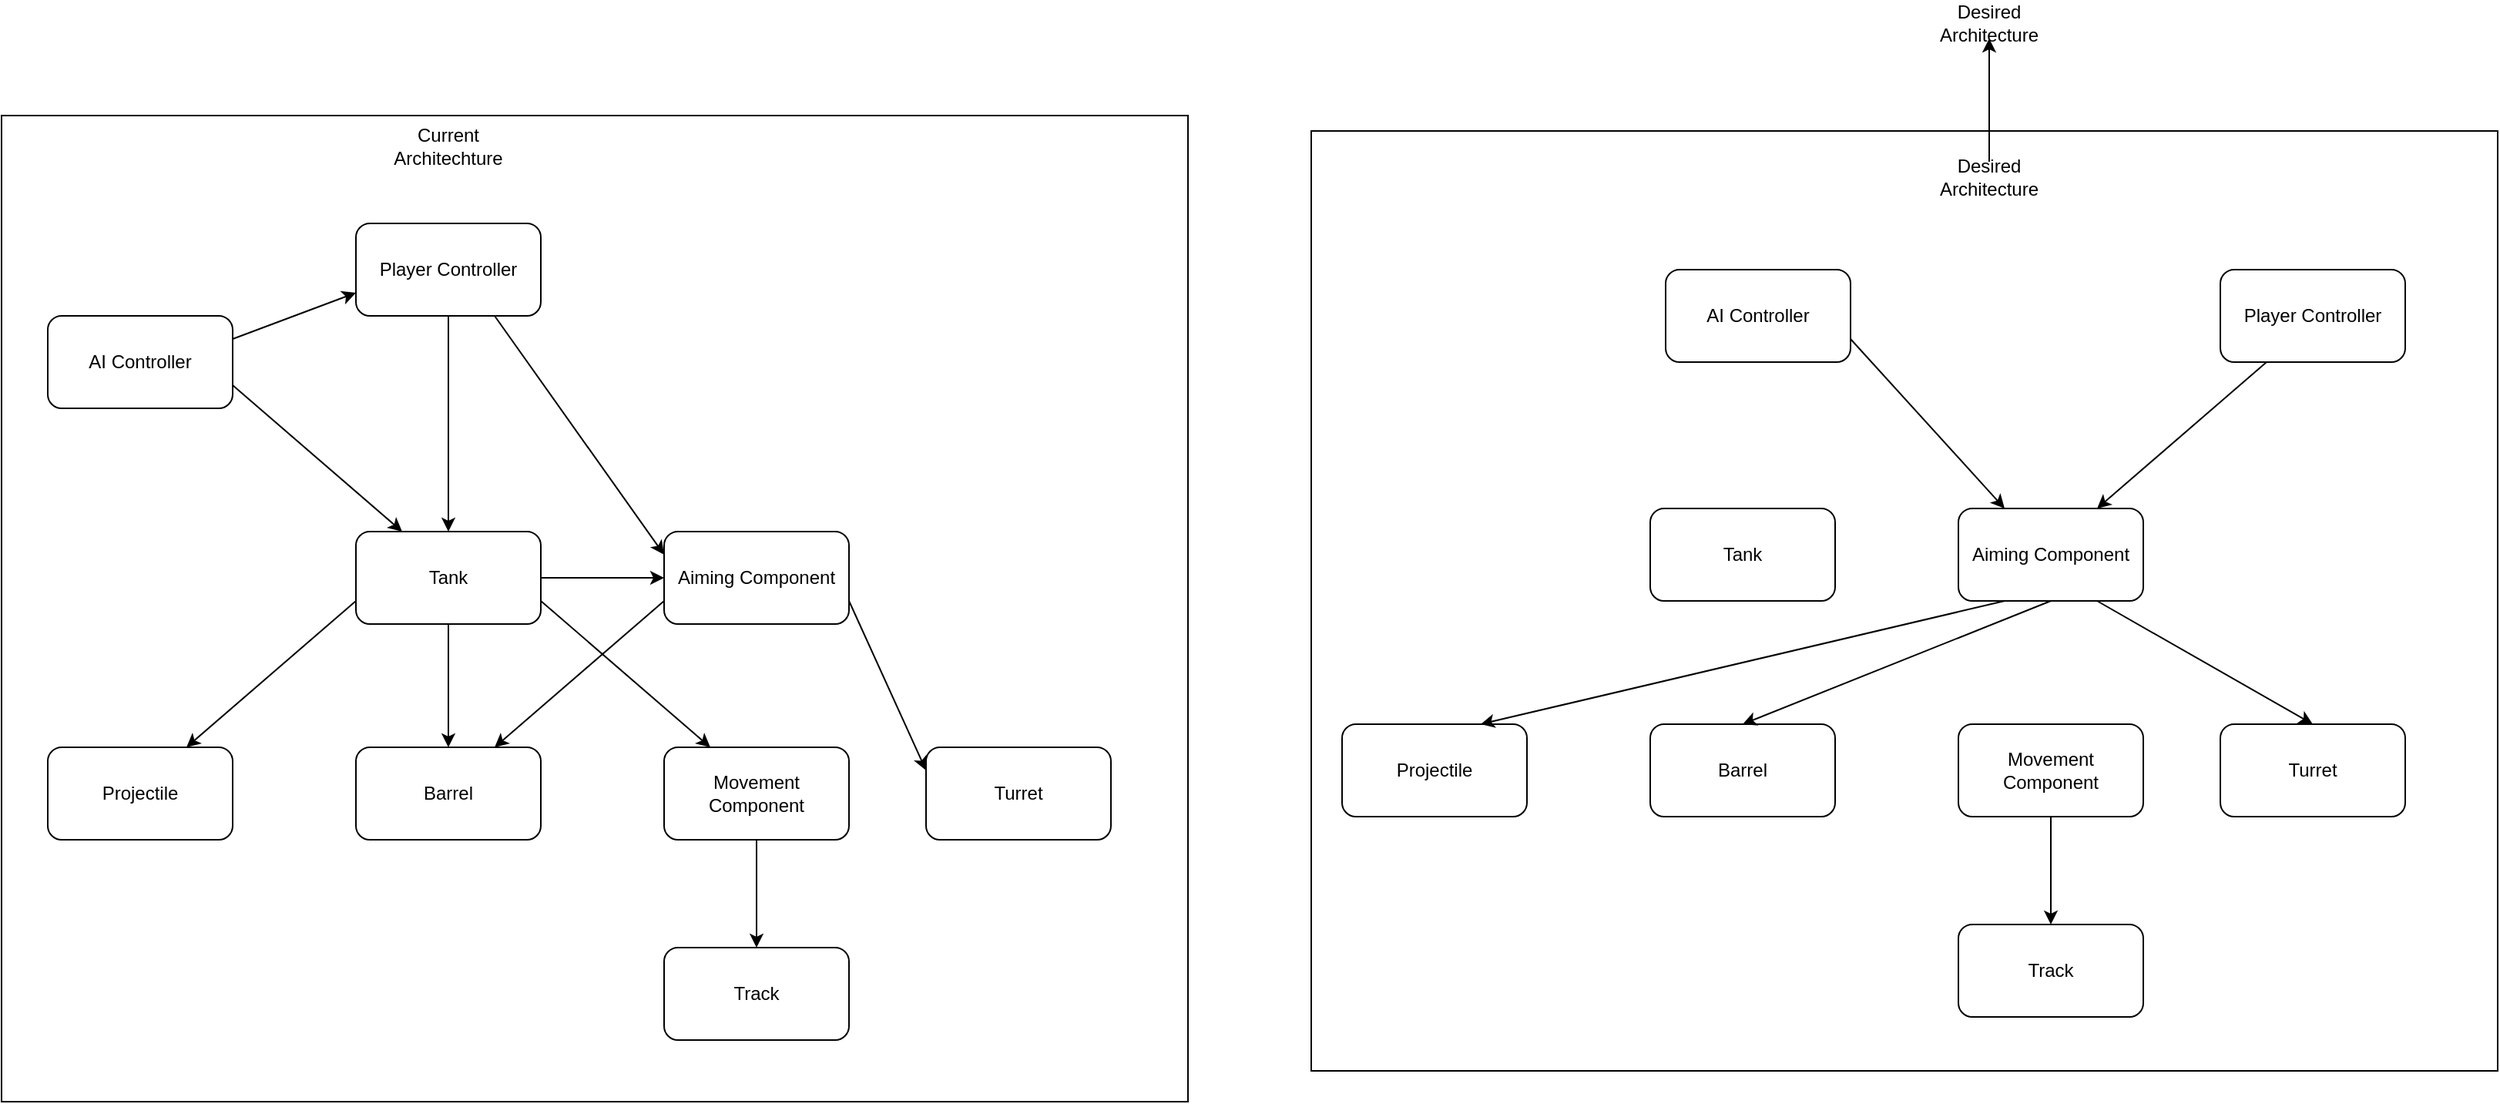 <mxfile version="10.9.5" type="device"><diagram id="6JbMuInl7isHCElu3Mpj" name="Page-1"><mxGraphModel dx="1460" dy="1946" grid="1" gridSize="10" guides="1" tooltips="1" connect="1" arrows="1" fold="1" page="1" pageScale="1" pageWidth="850" pageHeight="1100" math="0" shadow="0"><root><mxCell id="0"/><mxCell id="1" parent="0"/><mxCell id="83u9fbduWZB08BI9yy1j-18" value="" style="rounded=0;whiteSpace=wrap;html=1;" vertex="1" parent="1"><mxGeometry x="860" y="20" width="770" height="610" as="geometry"/></mxCell><mxCell id="83u9fbduWZB08BI9yy1j-2" value="" style="rounded=0;whiteSpace=wrap;html=1;" vertex="1" parent="1"><mxGeometry x="10" y="10" width="770" height="640" as="geometry"/></mxCell><mxCell id="vWf9A_dXBWj_63q4PX_x-16" value="" style="edgeStyle=orthogonalEdgeStyle;rounded=0;orthogonalLoop=1;jettySize=auto;html=1;" parent="1" source="vWf9A_dXBWj_63q4PX_x-1" target="vWf9A_dXBWj_63q4PX_x-2" edge="1"><mxGeometry relative="1" as="geometry"/></mxCell><mxCell id="vWf9A_dXBWj_63q4PX_x-1" value="Tank" style="rounded=1;whiteSpace=wrap;html=1;" parent="1" vertex="1"><mxGeometry x="240" y="280" width="120" height="60" as="geometry"/></mxCell><mxCell id="vWf9A_dXBWj_63q4PX_x-8" value="AI Controller" style="rounded=1;whiteSpace=wrap;html=1;" parent="1" vertex="1"><mxGeometry x="40" y="140" width="120" height="60" as="geometry"/></mxCell><mxCell id="vWf9A_dXBWj_63q4PX_x-6" value="Projectile" style="rounded=1;whiteSpace=wrap;html=1;" parent="1" vertex="1"><mxGeometry x="40" y="420" width="120" height="60" as="geometry"/></mxCell><mxCell id="vWf9A_dXBWj_63q4PX_x-4" value="Barrel" style="rounded=1;whiteSpace=wrap;html=1;" parent="1" vertex="1"><mxGeometry x="240" y="420" width="120" height="60" as="geometry"/></mxCell><mxCell id="vWf9A_dXBWj_63q4PX_x-2" value="Aiming Component" style="rounded=1;whiteSpace=wrap;html=1;" parent="1" vertex="1"><mxGeometry x="440" y="280" width="120" height="60" as="geometry"/></mxCell><mxCell id="vWf9A_dXBWj_63q4PX_x-26" value="" style="edgeStyle=orthogonalEdgeStyle;rounded=0;orthogonalLoop=1;jettySize=auto;html=1;" parent="1" source="vWf9A_dXBWj_63q4PX_x-10" target="vWf9A_dXBWj_63q4PX_x-25" edge="1"><mxGeometry relative="1" as="geometry"/></mxCell><mxCell id="vWf9A_dXBWj_63q4PX_x-10" value="Movement Component" style="rounded=1;whiteSpace=wrap;html=1;" parent="1" vertex="1"><mxGeometry x="440" y="420" width="120" height="60" as="geometry"/></mxCell><mxCell id="vWf9A_dXBWj_63q4PX_x-13" value="" style="endArrow=classic;html=1;entryX=0.75;entryY=0;entryDx=0;entryDy=0;exitX=0;exitY=0.75;exitDx=0;exitDy=0;" parent="1" source="vWf9A_dXBWj_63q4PX_x-1" target="vWf9A_dXBWj_63q4PX_x-6" edge="1"><mxGeometry width="50" height="50" relative="1" as="geometry"><mxPoint x="140" y="310" as="sourcePoint"/><mxPoint x="220" y="350" as="targetPoint"/></mxGeometry></mxCell><mxCell id="vWf9A_dXBWj_63q4PX_x-14" value="" style="endArrow=classic;html=1;exitX=0.5;exitY=1;exitDx=0;exitDy=0;entryX=0.5;entryY=0;entryDx=0;entryDy=0;" parent="1" source="vWf9A_dXBWj_63q4PX_x-1" target="vWf9A_dXBWj_63q4PX_x-4" edge="1"><mxGeometry width="50" height="50" relative="1" as="geometry"><mxPoint x="260" y="400" as="sourcePoint"/><mxPoint x="310" y="350" as="targetPoint"/></mxGeometry></mxCell><mxCell id="vWf9A_dXBWj_63q4PX_x-15" value="" style="endArrow=classic;html=1;exitX=1;exitY=0.75;exitDx=0;exitDy=0;entryX=0.25;entryY=0;entryDx=0;entryDy=0;" parent="1" source="vWf9A_dXBWj_63q4PX_x-1" target="vWf9A_dXBWj_63q4PX_x-10" edge="1"><mxGeometry width="50" height="50" relative="1" as="geometry"><mxPoint x="370" y="400" as="sourcePoint"/><mxPoint x="420" y="350" as="targetPoint"/></mxGeometry></mxCell><mxCell id="vWf9A_dXBWj_63q4PX_x-17" value="" style="endArrow=classic;html=1;entryX=0.25;entryY=0;entryDx=0;entryDy=0;exitX=1;exitY=0.75;exitDx=0;exitDy=0;" parent="1" source="vWf9A_dXBWj_63q4PX_x-8" target="vWf9A_dXBWj_63q4PX_x-1" edge="1"><mxGeometry width="50" height="50" relative="1" as="geometry"><mxPoint x="150" y="240" as="sourcePoint"/><mxPoint x="280" y="170" as="targetPoint"/></mxGeometry></mxCell><mxCell id="vWf9A_dXBWj_63q4PX_x-20" style="edgeStyle=orthogonalEdgeStyle;rounded=0;orthogonalLoop=1;jettySize=auto;html=1;exitX=0.5;exitY=1;exitDx=0;exitDy=0;entryX=0.5;entryY=0;entryDx=0;entryDy=0;" parent="1" source="vWf9A_dXBWj_63q4PX_x-18" target="vWf9A_dXBWj_63q4PX_x-1" edge="1"><mxGeometry relative="1" as="geometry"/></mxCell><mxCell id="vWf9A_dXBWj_63q4PX_x-18" value="Player Controller" style="rounded=1;whiteSpace=wrap;html=1;" parent="1" vertex="1"><mxGeometry x="240" y="80" width="120" height="60" as="geometry"/></mxCell><mxCell id="vWf9A_dXBWj_63q4PX_x-19" value="" style="endArrow=classic;html=1;exitX=1;exitY=0.25;exitDx=0;exitDy=0;entryX=0;entryY=0.75;entryDx=0;entryDy=0;" parent="1" source="vWf9A_dXBWj_63q4PX_x-8" target="vWf9A_dXBWj_63q4PX_x-18" edge="1"><mxGeometry width="50" height="50" relative="1" as="geometry"><mxPoint x="170" y="140" as="sourcePoint"/><mxPoint x="220" y="90" as="targetPoint"/></mxGeometry></mxCell><mxCell id="vWf9A_dXBWj_63q4PX_x-21" value="" style="endArrow=classic;html=1;exitX=0.75;exitY=1;exitDx=0;exitDy=0;entryX=0;entryY=0.25;entryDx=0;entryDy=0;" parent="1" source="vWf9A_dXBWj_63q4PX_x-18" target="vWf9A_dXBWj_63q4PX_x-2" edge="1"><mxGeometry width="50" height="50" relative="1" as="geometry"><mxPoint x="350" y="190" as="sourcePoint"/><mxPoint x="400" y="140" as="targetPoint"/></mxGeometry></mxCell><mxCell id="vWf9A_dXBWj_63q4PX_x-22" value="" style="endArrow=classic;html=1;exitX=0;exitY=0.75;exitDx=0;exitDy=0;entryX=0.75;entryY=0;entryDx=0;entryDy=0;" parent="1" source="vWf9A_dXBWj_63q4PX_x-2" target="vWf9A_dXBWj_63q4PX_x-4" edge="1"><mxGeometry width="50" height="50" relative="1" as="geometry"><mxPoint x="420" y="410" as="sourcePoint"/><mxPoint x="470" y="360" as="targetPoint"/></mxGeometry></mxCell><mxCell id="vWf9A_dXBWj_63q4PX_x-23" value="Turret" style="rounded=1;whiteSpace=wrap;html=1;" parent="1" vertex="1"><mxGeometry x="610" y="420" width="120" height="60" as="geometry"/></mxCell><mxCell id="vWf9A_dXBWj_63q4PX_x-24" value="" style="endArrow=classic;html=1;exitX=1;exitY=0.75;exitDx=0;exitDy=0;entryX=0;entryY=0.25;entryDx=0;entryDy=0;" parent="1" source="vWf9A_dXBWj_63q4PX_x-2" target="vWf9A_dXBWj_63q4PX_x-23" edge="1"><mxGeometry width="50" height="50" relative="1" as="geometry"><mxPoint x="630" y="290" as="sourcePoint"/><mxPoint x="680" y="240" as="targetPoint"/></mxGeometry></mxCell><mxCell id="vWf9A_dXBWj_63q4PX_x-25" value="Track" style="rounded=1;whiteSpace=wrap;html=1;" parent="1" vertex="1"><mxGeometry x="440" y="550" width="120" height="60" as="geometry"/></mxCell><mxCell id="83u9fbduWZB08BI9yy1j-1" value="Current Architechture" style="text;html=1;strokeColor=none;fillColor=none;align=center;verticalAlign=middle;whiteSpace=wrap;rounded=0;" vertex="1" parent="1"><mxGeometry x="280" y="20" width="40" height="20" as="geometry"/></mxCell><mxCell id="83u9fbduWZB08BI9yy1j-3" value="Tank" style="rounded=1;whiteSpace=wrap;html=1;" vertex="1" parent="1"><mxGeometry x="1080" y="265" width="120" height="60" as="geometry"/></mxCell><mxCell id="83u9fbduWZB08BI9yy1j-4" value="AI Controller" style="rounded=1;whiteSpace=wrap;html=1;" vertex="1" parent="1"><mxGeometry x="1090" y="110" width="120" height="60" as="geometry"/></mxCell><mxCell id="83u9fbduWZB08BI9yy1j-5" value="Projectile" style="rounded=1;whiteSpace=wrap;html=1;" vertex="1" parent="1"><mxGeometry x="880" y="405" width="120" height="60" as="geometry"/></mxCell><mxCell id="83u9fbduWZB08BI9yy1j-6" value="Barrel" style="rounded=1;whiteSpace=wrap;html=1;" vertex="1" parent="1"><mxGeometry x="1080" y="405" width="120" height="60" as="geometry"/></mxCell><mxCell id="83u9fbduWZB08BI9yy1j-7" value="Aiming Component" style="rounded=1;whiteSpace=wrap;html=1;" vertex="1" parent="1"><mxGeometry x="1280" y="265" width="120" height="60" as="geometry"/></mxCell><mxCell id="83u9fbduWZB08BI9yy1j-17" value="" style="edgeStyle=orthogonalEdgeStyle;rounded=0;orthogonalLoop=1;jettySize=auto;html=1;" edge="1" parent="1" source="83u9fbduWZB08BI9yy1j-8" target="83u9fbduWZB08BI9yy1j-11"><mxGeometry relative="1" as="geometry"/></mxCell><mxCell id="83u9fbduWZB08BI9yy1j-8" value="Movement Component" style="rounded=1;whiteSpace=wrap;html=1;" vertex="1" parent="1"><mxGeometry x="1280" y="405" width="120" height="60" as="geometry"/></mxCell><mxCell id="83u9fbduWZB08BI9yy1j-9" value="Player Controller" style="rounded=1;whiteSpace=wrap;html=1;" vertex="1" parent="1"><mxGeometry x="1450" y="110" width="120" height="60" as="geometry"/></mxCell><mxCell id="83u9fbduWZB08BI9yy1j-10" value="Turret" style="rounded=1;whiteSpace=wrap;html=1;" vertex="1" parent="1"><mxGeometry x="1450" y="405" width="120" height="60" as="geometry"/></mxCell><mxCell id="83u9fbduWZB08BI9yy1j-11" value="Track" style="rounded=1;whiteSpace=wrap;html=1;" vertex="1" parent="1"><mxGeometry x="1280" y="535" width="120" height="60" as="geometry"/></mxCell><mxCell id="83u9fbduWZB08BI9yy1j-12" value="" style="endArrow=classic;html=1;exitX=1;exitY=0.75;exitDx=0;exitDy=0;entryX=0.25;entryY=0;entryDx=0;entryDy=0;" edge="1" parent="1" source="83u9fbduWZB08BI9yy1j-4" target="83u9fbduWZB08BI9yy1j-7"><mxGeometry width="50" height="50" relative="1" as="geometry"><mxPoint x="1260" y="180" as="sourcePoint"/><mxPoint x="1310" y="130" as="targetPoint"/></mxGeometry></mxCell><mxCell id="83u9fbduWZB08BI9yy1j-13" value="" style="endArrow=classic;html=1;exitX=0.25;exitY=1;exitDx=0;exitDy=0;entryX=0.75;entryY=0;entryDx=0;entryDy=0;" edge="1" parent="1" source="83u9fbduWZB08BI9yy1j-9" target="83u9fbduWZB08BI9yy1j-7"><mxGeometry width="50" height="50" relative="1" as="geometry"><mxPoint x="1220" y="165" as="sourcePoint"/><mxPoint x="1320" y="275" as="targetPoint"/></mxGeometry></mxCell><mxCell id="83u9fbduWZB08BI9yy1j-14" value="" style="endArrow=classic;html=1;exitX=0.25;exitY=1;exitDx=0;exitDy=0;entryX=0.75;entryY=0;entryDx=0;entryDy=0;" edge="1" parent="1" source="83u9fbduWZB08BI9yy1j-7" target="83u9fbduWZB08BI9yy1j-5"><mxGeometry width="50" height="50" relative="1" as="geometry"><mxPoint x="1230" y="175" as="sourcePoint"/><mxPoint x="1330" y="285" as="targetPoint"/></mxGeometry></mxCell><mxCell id="83u9fbduWZB08BI9yy1j-15" value="" style="endArrow=classic;html=1;exitX=0.5;exitY=1;exitDx=0;exitDy=0;entryX=0.5;entryY=0;entryDx=0;entryDy=0;" edge="1" parent="1" source="83u9fbduWZB08BI9yy1j-7" target="83u9fbduWZB08BI9yy1j-6"><mxGeometry width="50" height="50" relative="1" as="geometry"><mxPoint x="1320" y="335" as="sourcePoint"/><mxPoint x="980" y="415" as="targetPoint"/></mxGeometry></mxCell><mxCell id="83u9fbduWZB08BI9yy1j-16" value="" style="endArrow=classic;html=1;exitX=0.75;exitY=1;exitDx=0;exitDy=0;entryX=0.5;entryY=0;entryDx=0;entryDy=0;" edge="1" parent="1" source="83u9fbduWZB08BI9yy1j-7" target="83u9fbduWZB08BI9yy1j-10"><mxGeometry width="50" height="50" relative="1" as="geometry"><mxPoint x="1330" y="345" as="sourcePoint"/><mxPoint x="990" y="425" as="targetPoint"/></mxGeometry></mxCell><mxCell id="83u9fbduWZB08BI9yy1j-21" value="" style="edgeStyle=orthogonalEdgeStyle;rounded=0;orthogonalLoop=1;jettySize=auto;html=1;" edge="1" parent="1" source="83u9fbduWZB08BI9yy1j-19" target="83u9fbduWZB08BI9yy1j-20"><mxGeometry relative="1" as="geometry"/></mxCell><mxCell id="83u9fbduWZB08BI9yy1j-19" value="Desired Architecture" style="text;html=1;strokeColor=none;fillColor=none;align=center;verticalAlign=middle;whiteSpace=wrap;rounded=0;" vertex="1" parent="1"><mxGeometry x="1280" y="40" width="40" height="20" as="geometry"/></mxCell><mxCell id="83u9fbduWZB08BI9yy1j-20" value="Desired Architecture" style="text;html=1;strokeColor=none;fillColor=none;align=center;verticalAlign=middle;whiteSpace=wrap;rounded=0;" vertex="1" parent="1"><mxGeometry x="1280" y="-60" width="40" height="20" as="geometry"/></mxCell></root></mxGraphModel></diagram></mxfile>